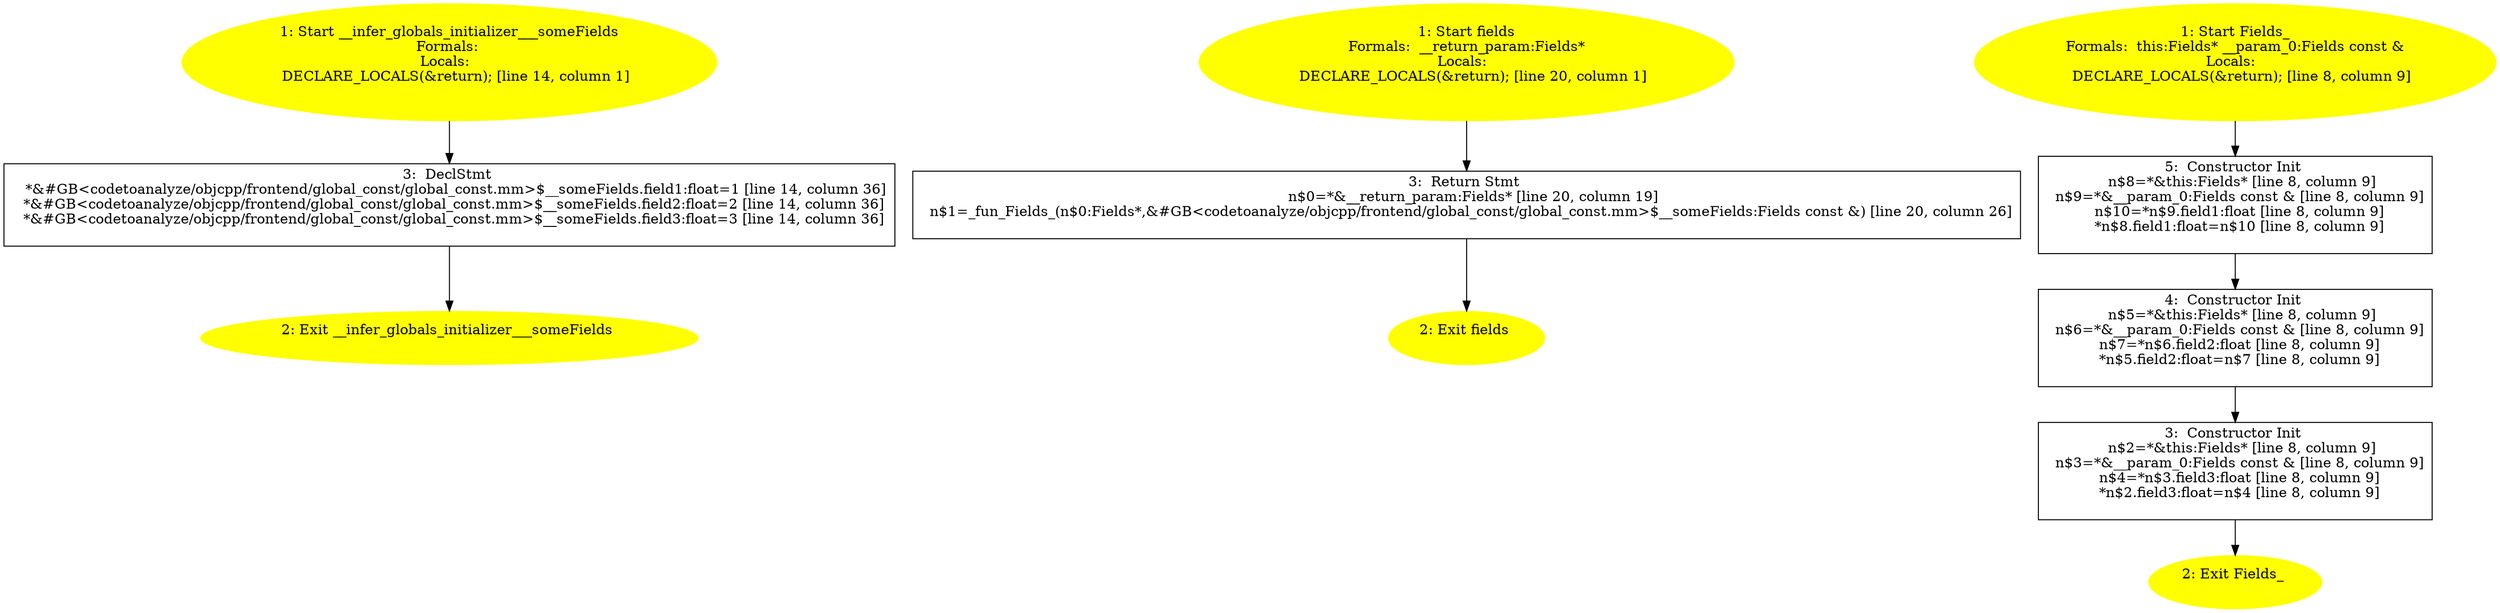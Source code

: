 /* @generated */
digraph cfg {
"__infer_globals_initializer___someFields#305cac08d8197bd145f7f55cc8a06d16.794b83eea8b5794c71808060b1f3b5c7_1" [label="1: Start __infer_globals_initializer___someFields\nFormals: \nLocals:  \n   DECLARE_LOCALS(&return); [line 14, column 1]\n " color=yellow style=filled]
	

	 "__infer_globals_initializer___someFields#305cac08d8197bd145f7f55cc8a06d16.794b83eea8b5794c71808060b1f3b5c7_1" -> "__infer_globals_initializer___someFields#305cac08d8197bd145f7f55cc8a06d16.794b83eea8b5794c71808060b1f3b5c7_3" ;
"__infer_globals_initializer___someFields#305cac08d8197bd145f7f55cc8a06d16.794b83eea8b5794c71808060b1f3b5c7_2" [label="2: Exit __infer_globals_initializer___someFields \n  " color=yellow style=filled]
	

"__infer_globals_initializer___someFields#305cac08d8197bd145f7f55cc8a06d16.794b83eea8b5794c71808060b1f3b5c7_3" [label="3:  DeclStmt \n   *&#GB<codetoanalyze/objcpp/frontend/global_const/global_const.mm>$__someFields.field1:float=1 [line 14, column 36]\n  *&#GB<codetoanalyze/objcpp/frontend/global_const/global_const.mm>$__someFields.field2:float=2 [line 14, column 36]\n  *&#GB<codetoanalyze/objcpp/frontend/global_const/global_const.mm>$__someFields.field3:float=3 [line 14, column 36]\n " shape="box"]
	

	 "__infer_globals_initializer___someFields#305cac08d8197bd145f7f55cc8a06d16.794b83eea8b5794c71808060b1f3b5c7_3" -> "__infer_globals_initializer___someFields#305cac08d8197bd145f7f55cc8a06d16.794b83eea8b5794c71808060b1f3b5c7_2" ;
"fields(class Fields)#3037629886785813687.ade89225d198ce505301d5cdffda48f1_1" [label="1: Start fields\nFormals:  __return_param:Fields*\nLocals:  \n   DECLARE_LOCALS(&return); [line 20, column 1]\n " color=yellow style=filled]
	

	 "fields(class Fields)#3037629886785813687.ade89225d198ce505301d5cdffda48f1_1" -> "fields(class Fields)#3037629886785813687.ade89225d198ce505301d5cdffda48f1_3" ;
"fields(class Fields)#3037629886785813687.ade89225d198ce505301d5cdffda48f1_2" [label="2: Exit fields \n  " color=yellow style=filled]
	

"fields(class Fields)#3037629886785813687.ade89225d198ce505301d5cdffda48f1_3" [label="3:  Return Stmt \n   n$0=*&__return_param:Fields* [line 20, column 19]\n  n$1=_fun_Fields_(n$0:Fields*,&#GB<codetoanalyze/objcpp/frontend/global_const/global_const.mm>$__someFields:Fields const &) [line 20, column 26]\n " shape="box"]
	

	 "fields(class Fields)#3037629886785813687.ade89225d198ce505301d5cdffda48f1_3" -> "fields(class Fields)#3037629886785813687.ade89225d198ce505301d5cdffda48f1_2" ;
"#Fields#{11740702837802970461|constexpr}.35c900b91f77169dcc7579a3ddf4fddf_1" [label="1: Start Fields_\nFormals:  this:Fields* __param_0:Fields const &\nLocals:  \n   DECLARE_LOCALS(&return); [line 8, column 9]\n " color=yellow style=filled]
	

	 "#Fields#{11740702837802970461|constexpr}.35c900b91f77169dcc7579a3ddf4fddf_1" -> "#Fields#{11740702837802970461|constexpr}.35c900b91f77169dcc7579a3ddf4fddf_5" ;
"#Fields#{11740702837802970461|constexpr}.35c900b91f77169dcc7579a3ddf4fddf_2" [label="2: Exit Fields_ \n  " color=yellow style=filled]
	

"#Fields#{11740702837802970461|constexpr}.35c900b91f77169dcc7579a3ddf4fddf_3" [label="3:  Constructor Init \n   n$2=*&this:Fields* [line 8, column 9]\n  n$3=*&__param_0:Fields const & [line 8, column 9]\n  n$4=*n$3.field3:float [line 8, column 9]\n  *n$2.field3:float=n$4 [line 8, column 9]\n " shape="box"]
	

	 "#Fields#{11740702837802970461|constexpr}.35c900b91f77169dcc7579a3ddf4fddf_3" -> "#Fields#{11740702837802970461|constexpr}.35c900b91f77169dcc7579a3ddf4fddf_2" ;
"#Fields#{11740702837802970461|constexpr}.35c900b91f77169dcc7579a3ddf4fddf_4" [label="4:  Constructor Init \n   n$5=*&this:Fields* [line 8, column 9]\n  n$6=*&__param_0:Fields const & [line 8, column 9]\n  n$7=*n$6.field2:float [line 8, column 9]\n  *n$5.field2:float=n$7 [line 8, column 9]\n " shape="box"]
	

	 "#Fields#{11740702837802970461|constexpr}.35c900b91f77169dcc7579a3ddf4fddf_4" -> "#Fields#{11740702837802970461|constexpr}.35c900b91f77169dcc7579a3ddf4fddf_3" ;
"#Fields#{11740702837802970461|constexpr}.35c900b91f77169dcc7579a3ddf4fddf_5" [label="5:  Constructor Init \n   n$8=*&this:Fields* [line 8, column 9]\n  n$9=*&__param_0:Fields const & [line 8, column 9]\n  n$10=*n$9.field1:float [line 8, column 9]\n  *n$8.field1:float=n$10 [line 8, column 9]\n " shape="box"]
	

	 "#Fields#{11740702837802970461|constexpr}.35c900b91f77169dcc7579a3ddf4fddf_5" -> "#Fields#{11740702837802970461|constexpr}.35c900b91f77169dcc7579a3ddf4fddf_4" ;
}
